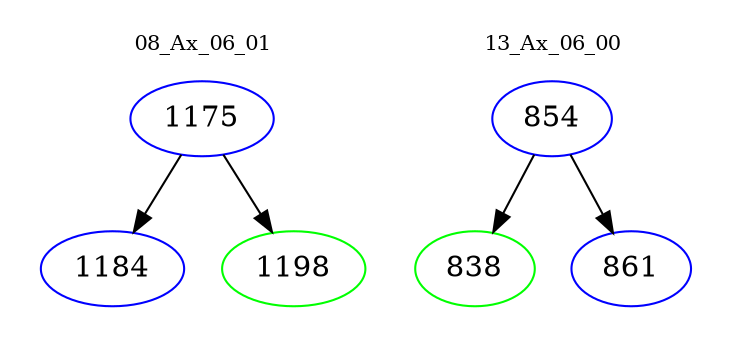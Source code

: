 digraph{
subgraph cluster_0 {
color = white
label = "08_Ax_06_01";
fontsize=10;
T0_1175 [label="1175", color="blue"]
T0_1175 -> T0_1184 [color="black"]
T0_1184 [label="1184", color="blue"]
T0_1175 -> T0_1198 [color="black"]
T0_1198 [label="1198", color="green"]
}
subgraph cluster_1 {
color = white
label = "13_Ax_06_00";
fontsize=10;
T1_854 [label="854", color="blue"]
T1_854 -> T1_838 [color="black"]
T1_838 [label="838", color="green"]
T1_854 -> T1_861 [color="black"]
T1_861 [label="861", color="blue"]
}
}

